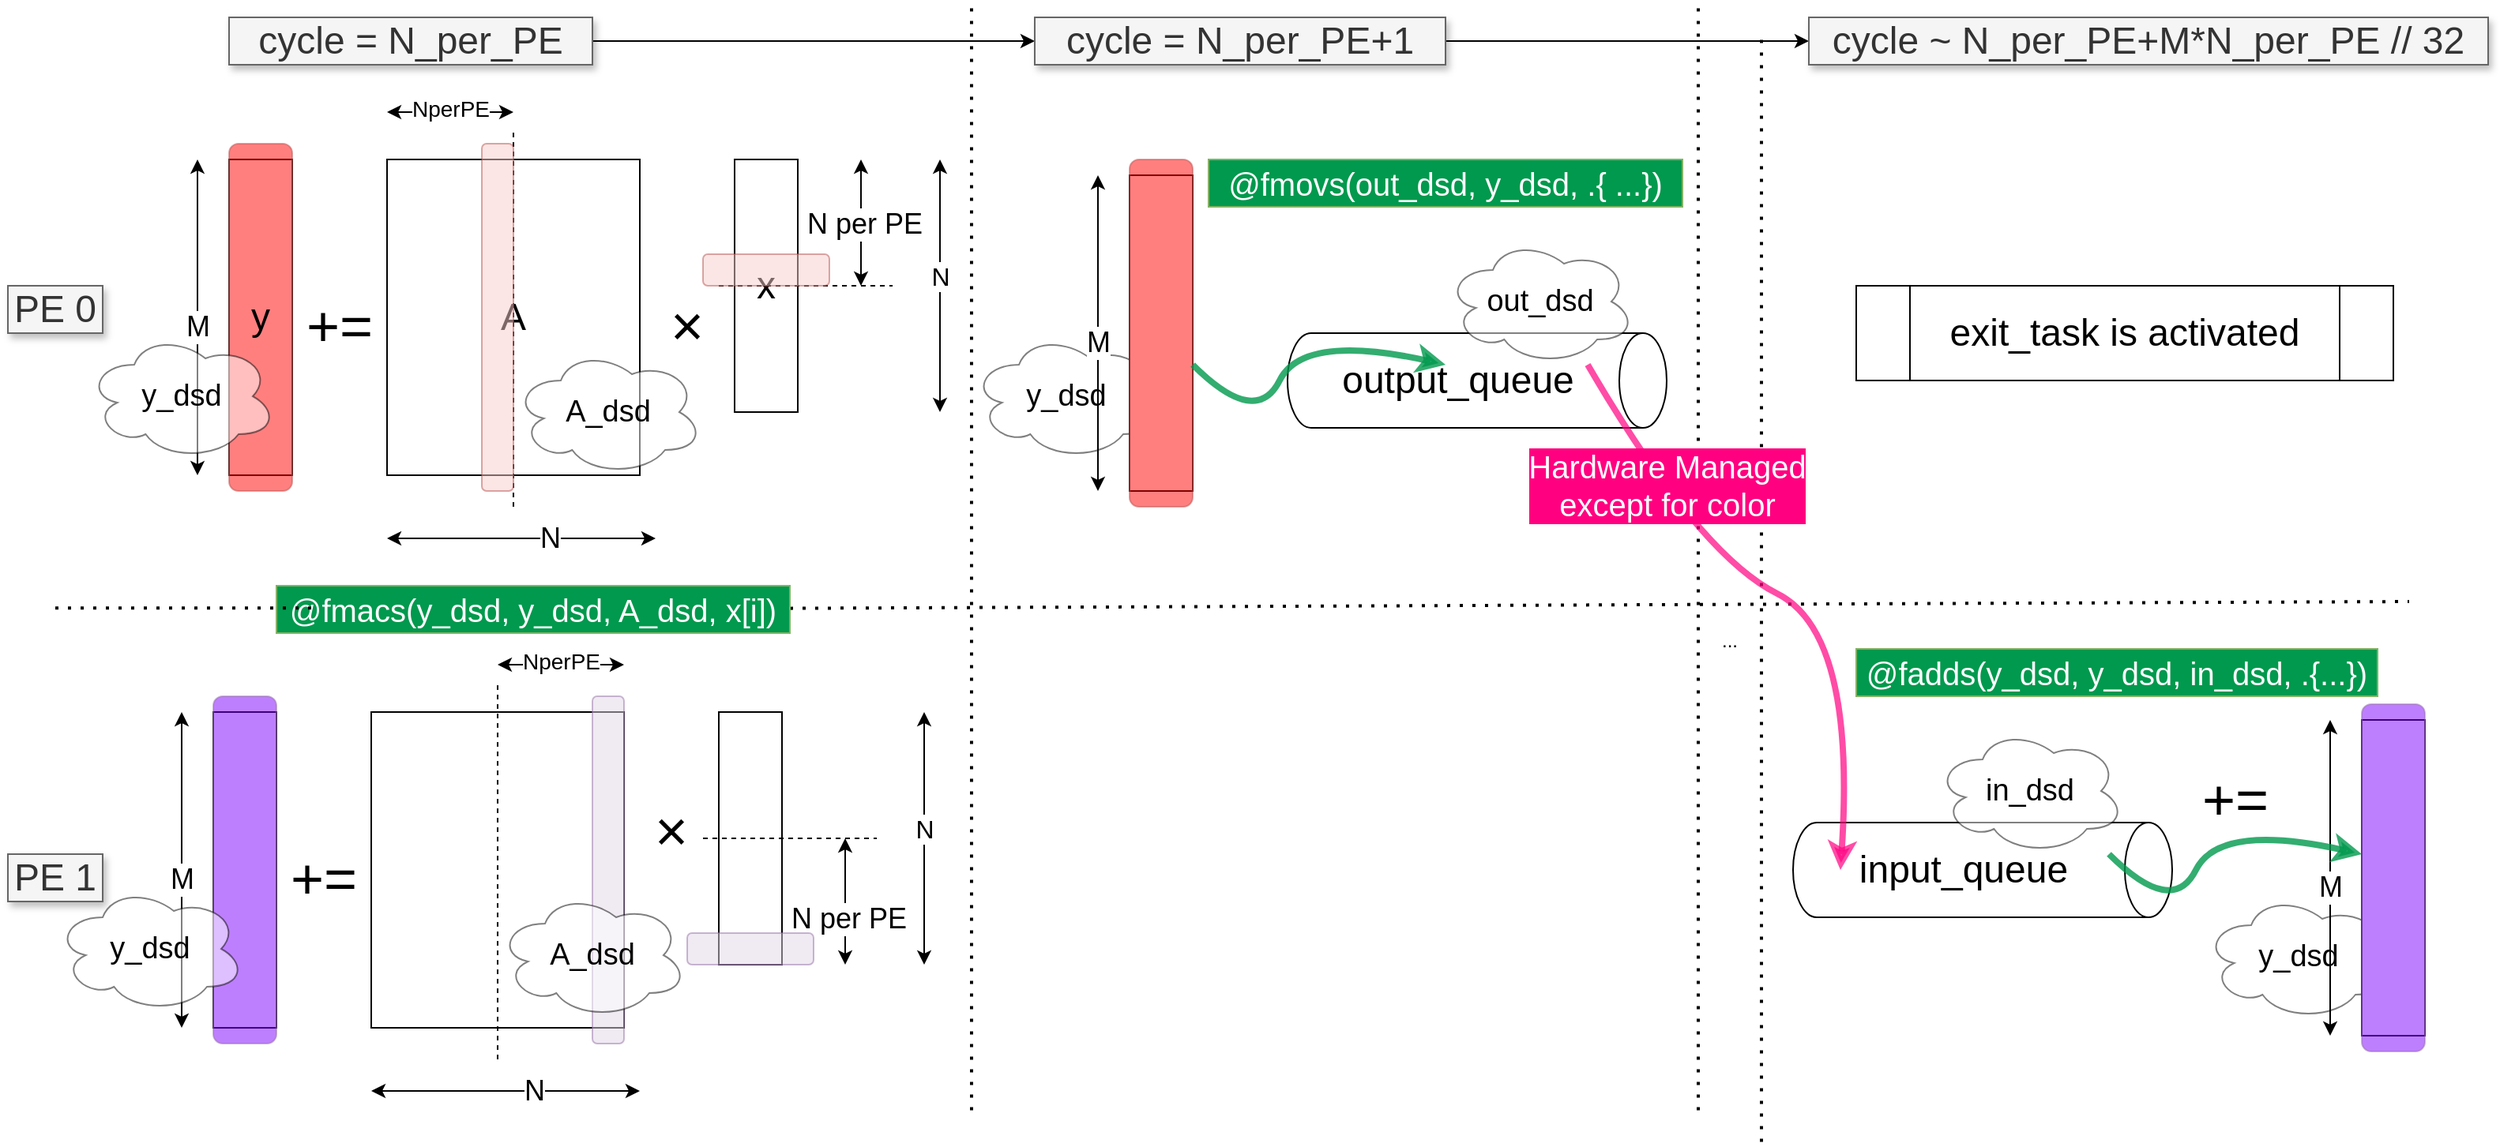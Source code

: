 <mxfile scale="4" border="0">
    <diagram id="gLR4d9VoB2BjAPbA9SoB" name="ページ1">
        <mxGraphModel dx="1306" dy="966" grid="1" gridSize="10" guides="1" tooltips="1" connect="1" arrows="1" fold="1" page="1" pageScale="1" pageWidth="1654" pageHeight="1169" background="#ffffff" math="0" shadow="0">
            <root>
                <mxCell id="0"/>
                <mxCell id="1" parent="0"/>
                <mxCell id="94" style="edgeStyle=none;html=1;entryX=0;entryY=0.5;entryDx=0;entryDy=0;" parent="1" source="25" target="52" edge="1">
                    <mxGeometry relative="1" as="geometry"/>
                </mxCell>
                <mxCell id="25" value="&lt;font style=&quot;font-size: 24px;&quot;&gt;cycle = N_per_PE&lt;/font&gt;" style="text;html=1;align=center;verticalAlign=middle;whiteSpace=wrap;rounded=0;fillColor=#f5f5f5;fontColor=#333333;strokeColor=#666666;shadow=1;" parent="1" vertex="1">
                    <mxGeometry x="150" y="30" width="230" height="30" as="geometry"/>
                </mxCell>
                <mxCell id="26" value="" style="group" parent="1" vertex="1" connectable="0">
                    <mxGeometry x="120" y="440" width="470" height="270" as="geometry"/>
                </mxCell>
                <mxCell id="3" value="" style="rounded=0;whiteSpace=wrap;html=1;" parent="26" vertex="1">
                    <mxGeometry x="20" y="30" width="40" height="200" as="geometry"/>
                </mxCell>
                <mxCell id="4" value="" style="rounded=0;whiteSpace=wrap;html=1;" parent="26" vertex="1">
                    <mxGeometry x="120" y="30" width="160" height="200" as="geometry"/>
                </mxCell>
                <mxCell id="5" value="" style="rounded=0;whiteSpace=wrap;html=1;" parent="26" vertex="1">
                    <mxGeometry x="340" y="30" width="40" height="160" as="geometry"/>
                </mxCell>
                <mxCell id="6" value="&lt;font style=&quot;font-size: 36px;&quot;&gt;+=&lt;/font&gt;" style="text;html=1;align=center;verticalAlign=middle;whiteSpace=wrap;rounded=0;" parent="26" vertex="1">
                    <mxGeometry x="60" y="120" width="60" height="30" as="geometry"/>
                </mxCell>
                <mxCell id="7" value="&lt;span style=&quot;font-size: 36px;&quot;&gt;×&lt;/span&gt;" style="text;html=1;align=center;verticalAlign=middle;whiteSpace=wrap;rounded=0;" parent="26" vertex="1">
                    <mxGeometry x="280" y="90" width="60" height="30" as="geometry"/>
                </mxCell>
                <mxCell id="8" value="" style="endArrow=classic;startArrow=classic;html=1;" parent="26" edge="1">
                    <mxGeometry width="50" height="50" relative="1" as="geometry">
                        <mxPoint y="230" as="sourcePoint"/>
                        <mxPoint y="30" as="targetPoint"/>
                    </mxGeometry>
                </mxCell>
                <mxCell id="10" value="&lt;font style=&quot;font-size: 18px;&quot;&gt;M&lt;/font&gt;" style="edgeLabel;html=1;align=center;verticalAlign=middle;resizable=0;points=[];" parent="8" vertex="1" connectable="0">
                    <mxGeometry x="-0.056" relative="1" as="geometry">
                        <mxPoint as="offset"/>
                    </mxGeometry>
                </mxCell>
                <mxCell id="11" value="" style="endArrow=classic;startArrow=classic;html=1;" parent="26" edge="1">
                    <mxGeometry width="50" height="50" relative="1" as="geometry">
                        <mxPoint x="120" y="270" as="sourcePoint"/>
                        <mxPoint x="290" y="270" as="targetPoint"/>
                    </mxGeometry>
                </mxCell>
                <mxCell id="12" value="&lt;font style=&quot;font-size: 18px;&quot;&gt;N&lt;/font&gt;" style="edgeLabel;html=1;align=center;verticalAlign=middle;resizable=0;points=[];" parent="11" vertex="1" connectable="0">
                    <mxGeometry x="0.212" relative="1" as="geometry">
                        <mxPoint as="offset"/>
                    </mxGeometry>
                </mxCell>
                <mxCell id="13" value="" style="endArrow=none;dashed=1;html=1;" parent="26" edge="1">
                    <mxGeometry width="50" height="50" relative="1" as="geometry">
                        <mxPoint x="200" y="250" as="sourcePoint"/>
                        <mxPoint x="200" y="10" as="targetPoint"/>
                    </mxGeometry>
                </mxCell>
                <mxCell id="16" value="" style="endArrow=classic;startArrow=classic;html=1;" parent="26" edge="1">
                    <mxGeometry width="50" height="50" relative="1" as="geometry">
                        <mxPoint x="470" y="190" as="sourcePoint"/>
                        <mxPoint x="470" y="30" as="targetPoint"/>
                    </mxGeometry>
                </mxCell>
                <mxCell id="17" value="&lt;font size=&quot;3&quot;&gt;N&lt;/font&gt;" style="edgeLabel;html=1;align=center;verticalAlign=middle;resizable=0;points=[];" parent="16" vertex="1" connectable="0">
                    <mxGeometry x="0.083" relative="1" as="geometry">
                        <mxPoint as="offset"/>
                    </mxGeometry>
                </mxCell>
                <mxCell id="18" value="" style="endArrow=classic;startArrow=classic;html=1;" parent="26" edge="1">
                    <mxGeometry width="50" height="50" relative="1" as="geometry">
                        <mxPoint x="420" y="190" as="sourcePoint"/>
                        <mxPoint x="420" y="110" as="targetPoint"/>
                    </mxGeometry>
                </mxCell>
                <mxCell id="19" value="&lt;font style=&quot;font-size: 18px;&quot;&gt;N per PE&lt;/font&gt;" style="edgeLabel;html=1;align=center;verticalAlign=middle;resizable=0;points=[];" parent="18" vertex="1" connectable="0">
                    <mxGeometry x="-0.009" y="-2" relative="1" as="geometry">
                        <mxPoint y="10" as="offset"/>
                    </mxGeometry>
                </mxCell>
                <mxCell id="20" value="" style="rounded=1;whiteSpace=wrap;html=1;opacity=50;fillColor=#e1d5e7;strokeColor=#9673a6;" parent="26" vertex="1">
                    <mxGeometry x="260" y="20" width="20" height="220" as="geometry"/>
                </mxCell>
                <mxCell id="21" value="" style="endArrow=none;dashed=1;html=1;" parent="26" edge="1">
                    <mxGeometry width="50" height="50" relative="1" as="geometry">
                        <mxPoint x="330" y="110" as="sourcePoint"/>
                        <mxPoint x="440" y="110" as="targetPoint"/>
                    </mxGeometry>
                </mxCell>
                <mxCell id="22" value="" style="rounded=1;whiteSpace=wrap;html=1;opacity=50;fillColor=#e1d5e7;strokeColor=#9673a6;" parent="26" vertex="1">
                    <mxGeometry x="320" y="170" width="80" height="20" as="geometry"/>
                </mxCell>
                <mxCell id="24" value="" style="rounded=1;whiteSpace=wrap;html=1;opacity=50;fillColor=#7F00FF;strokeColor=#9673a6;" parent="26" vertex="1">
                    <mxGeometry x="20" y="20" width="40" height="220" as="geometry"/>
                </mxCell>
                <mxCell id="112" value="&lt;font style=&quot;font-size: 19px;&quot;&gt;A_dsd&lt;/font&gt;" style="ellipse;shape=cloud;whiteSpace=wrap;html=1;opacity=50;" parent="26" vertex="1">
                    <mxGeometry x="200" y="144" width="120" height="80" as="geometry"/>
                </mxCell>
                <mxCell id="27" value="" style="endArrow=none;dashed=1;html=1;dashPattern=1 3;strokeWidth=2;" parent="1" edge="1">
                    <mxGeometry width="50" height="50" relative="1" as="geometry">
                        <mxPoint x="620" y="722.222" as="sourcePoint"/>
                        <mxPoint x="620" y="20" as="targetPoint"/>
                    </mxGeometry>
                </mxCell>
                <mxCell id="28" value="&lt;font style=&quot;font-size: 24px;&quot;&gt;PE 0&lt;/font&gt;" style="text;html=1;align=center;verticalAlign=middle;whiteSpace=wrap;rounded=0;fillColor=#f5f5f5;fontColor=#333333;strokeColor=#666666;shadow=1;" parent="1" vertex="1">
                    <mxGeometry x="10" y="200" width="60" height="30" as="geometry"/>
                </mxCell>
                <mxCell id="29" value="&lt;font style=&quot;font-size: 24px;&quot;&gt;PE 1&lt;/font&gt;" style="text;html=1;align=center;verticalAlign=middle;whiteSpace=wrap;rounded=0;fillColor=#f5f5f5;fontColor=#333333;strokeColor=#666666;shadow=1;" parent="1" vertex="1">
                    <mxGeometry x="10" y="560" width="60" height="30" as="geometry"/>
                </mxCell>
                <mxCell id="30" value="" style="group" parent="1" vertex="1" connectable="0">
                    <mxGeometry x="130" y="90" width="470" height="290" as="geometry"/>
                </mxCell>
                <mxCell id="31" value="" style="rounded=0;whiteSpace=wrap;html=1;" parent="30" vertex="1">
                    <mxGeometry x="20" y="30" width="40" height="200" as="geometry"/>
                </mxCell>
                <mxCell id="32" value="&lt;font style=&quot;font-size: 24px;&quot;&gt;A&lt;/font&gt;" style="rounded=0;whiteSpace=wrap;html=1;" parent="30" vertex="1">
                    <mxGeometry x="120" y="30" width="160" height="200" as="geometry"/>
                </mxCell>
                <mxCell id="33" value="&lt;font style=&quot;font-size: 24px;&quot;&gt;x&lt;/font&gt;" style="rounded=0;whiteSpace=wrap;html=1;" parent="30" vertex="1">
                    <mxGeometry x="340" y="30" width="40" height="160" as="geometry"/>
                </mxCell>
                <mxCell id="34" value="&lt;font style=&quot;font-size: 36px;&quot;&gt;+=&lt;/font&gt;" style="text;html=1;align=center;verticalAlign=middle;whiteSpace=wrap;rounded=0;" parent="30" vertex="1">
                    <mxGeometry x="60" y="120" width="60" height="30" as="geometry"/>
                </mxCell>
                <mxCell id="35" value="&lt;span style=&quot;font-size: 36px;&quot;&gt;×&lt;/span&gt;" style="text;html=1;align=center;verticalAlign=middle;whiteSpace=wrap;rounded=0;" parent="30" vertex="1">
                    <mxGeometry x="280" y="120" width="60" height="30" as="geometry"/>
                </mxCell>
                <mxCell id="36" value="" style="endArrow=classic;startArrow=classic;html=1;" parent="30" edge="1">
                    <mxGeometry width="50" height="50" relative="1" as="geometry">
                        <mxPoint y="230" as="sourcePoint"/>
                        <mxPoint y="30" as="targetPoint"/>
                    </mxGeometry>
                </mxCell>
                <mxCell id="37" value="&lt;font style=&quot;font-size: 18px;&quot;&gt;M&lt;/font&gt;" style="edgeLabel;html=1;align=center;verticalAlign=middle;resizable=0;points=[];" parent="36" vertex="1" connectable="0">
                    <mxGeometry x="-0.056" relative="1" as="geometry">
                        <mxPoint as="offset"/>
                    </mxGeometry>
                </mxCell>
                <mxCell id="38" value="" style="endArrow=classic;startArrow=classic;html=1;" parent="30" edge="1">
                    <mxGeometry width="50" height="50" relative="1" as="geometry">
                        <mxPoint x="120" y="270" as="sourcePoint"/>
                        <mxPoint x="290" y="270" as="targetPoint"/>
                    </mxGeometry>
                </mxCell>
                <mxCell id="39" value="&lt;font style=&quot;font-size: 18px;&quot;&gt;N&lt;/font&gt;" style="edgeLabel;html=1;align=center;verticalAlign=middle;resizable=0;points=[];" parent="38" vertex="1" connectable="0">
                    <mxGeometry x="0.212" relative="1" as="geometry">
                        <mxPoint as="offset"/>
                    </mxGeometry>
                </mxCell>
                <mxCell id="40" value="" style="endArrow=none;dashed=1;html=1;" parent="30" edge="1">
                    <mxGeometry width="50" height="50" relative="1" as="geometry">
                        <mxPoint x="200" y="250" as="sourcePoint"/>
                        <mxPoint x="200" y="10" as="targetPoint"/>
                    </mxGeometry>
                </mxCell>
                <mxCell id="41" value="" style="endArrow=classic;startArrow=classic;html=1;" parent="30" edge="1">
                    <mxGeometry width="50" height="50" relative="1" as="geometry">
                        <mxPoint x="120" as="sourcePoint"/>
                        <mxPoint x="200" as="targetPoint"/>
                    </mxGeometry>
                </mxCell>
                <mxCell id="42" value="&lt;font style=&quot;font-size: 14px;&quot;&gt;NperPE&lt;/font&gt;" style="edgeLabel;html=1;align=center;verticalAlign=middle;resizable=0;points=[];" parent="41" vertex="1" connectable="0">
                    <mxGeometry x="0.325" y="2" relative="1" as="geometry">
                        <mxPoint x="-13" as="offset"/>
                    </mxGeometry>
                </mxCell>
                <mxCell id="43" value="" style="endArrow=classic;startArrow=classic;html=1;" parent="30" edge="1">
                    <mxGeometry width="50" height="50" relative="1" as="geometry">
                        <mxPoint x="470" y="190" as="sourcePoint"/>
                        <mxPoint x="470" y="30" as="targetPoint"/>
                    </mxGeometry>
                </mxCell>
                <mxCell id="44" value="&lt;font size=&quot;3&quot;&gt;N&lt;/font&gt;" style="edgeLabel;html=1;align=center;verticalAlign=middle;resizable=0;points=[];" parent="43" vertex="1" connectable="0">
                    <mxGeometry x="0.083" relative="1" as="geometry">
                        <mxPoint as="offset"/>
                    </mxGeometry>
                </mxCell>
                <mxCell id="45" value="" style="endArrow=classic;startArrow=classic;html=1;" parent="30" edge="1">
                    <mxGeometry width="50" height="50" relative="1" as="geometry">
                        <mxPoint x="420" y="110" as="sourcePoint"/>
                        <mxPoint x="420" y="30" as="targetPoint"/>
                    </mxGeometry>
                </mxCell>
                <mxCell id="46" value="&lt;font style=&quot;font-size: 18px;&quot;&gt;N per PE&lt;/font&gt;" style="edgeLabel;html=1;align=center;verticalAlign=middle;resizable=0;points=[];" parent="45" vertex="1" connectable="0">
                    <mxGeometry x="-0.009" y="-2" relative="1" as="geometry">
                        <mxPoint as="offset"/>
                    </mxGeometry>
                </mxCell>
                <mxCell id="47" value="" style="rounded=1;whiteSpace=wrap;html=1;opacity=50;fillColor=#f8cecc;strokeColor=#b85450;" parent="30" vertex="1">
                    <mxGeometry x="180" y="20" width="20" height="220" as="geometry"/>
                </mxCell>
                <mxCell id="48" value="" style="endArrow=none;dashed=1;html=1;" parent="30" edge="1">
                    <mxGeometry width="50" height="50" relative="1" as="geometry">
                        <mxPoint x="330" y="110" as="sourcePoint"/>
                        <mxPoint x="440" y="110" as="targetPoint"/>
                    </mxGeometry>
                </mxCell>
                <mxCell id="49" value="" style="rounded=1;whiteSpace=wrap;html=1;opacity=50;fillColor=#f8cecc;strokeColor=#b85450;" parent="30" vertex="1">
                    <mxGeometry x="320" y="90" width="80" height="20" as="geometry"/>
                </mxCell>
                <mxCell id="50" value="&lt;font style=&quot;font-size: 24px;&quot;&gt;y&lt;/font&gt;" style="rounded=1;whiteSpace=wrap;html=1;opacity=50;fillColor=#FF0000;strokeColor=#b85450;" parent="30" vertex="1">
                    <mxGeometry x="20" y="20" width="40" height="220" as="geometry"/>
                </mxCell>
                <mxCell id="106" value="&lt;font style=&quot;font-size: 19px;&quot;&gt;A_dsd&lt;/font&gt;" style="ellipse;shape=cloud;whiteSpace=wrap;html=1;opacity=50;" parent="30" vertex="1">
                    <mxGeometry x="200" y="150" width="120" height="80" as="geometry"/>
                </mxCell>
                <mxCell id="14" value="" style="endArrow=classic;startArrow=classic;html=1;" parent="1" edge="1">
                    <mxGeometry width="50" height="50" relative="1" as="geometry">
                        <mxPoint x="320" y="440" as="sourcePoint"/>
                        <mxPoint x="400" y="440" as="targetPoint"/>
                    </mxGeometry>
                </mxCell>
                <mxCell id="15" value="&lt;font style=&quot;font-size: 14px;&quot;&gt;NperPE&lt;/font&gt;" style="edgeLabel;html=1;align=center;verticalAlign=middle;resizable=0;points=[];" parent="14" vertex="1" connectable="0">
                    <mxGeometry x="0.325" y="2" relative="1" as="geometry">
                        <mxPoint x="-13" as="offset"/>
                    </mxGeometry>
                </mxCell>
                <mxCell id="126" style="edgeStyle=none;html=1;" edge="1" parent="1" source="52" target="125">
                    <mxGeometry relative="1" as="geometry"/>
                </mxCell>
                <mxCell id="52" value="&lt;font style=&quot;font-size: 24px;&quot;&gt;cycle = N_per_PE+1&lt;/font&gt;" style="text;html=1;align=center;verticalAlign=middle;whiteSpace=wrap;rounded=0;shadow=1;fillColor=#f5f5f5;fontColor=#333333;strokeColor=#666666;" parent="1" vertex="1">
                    <mxGeometry x="660" y="30" width="260" height="30" as="geometry"/>
                </mxCell>
                <mxCell id="99" value="" style="endArrow=none;dashed=1;html=1;dashPattern=1 3;strokeWidth=2;" parent="1" source="100" edge="1">
                    <mxGeometry width="50" height="50" relative="1" as="geometry">
                        <mxPoint x="10" y="402" as="sourcePoint"/>
                        <mxPoint x="1530" y="400" as="targetPoint"/>
                    </mxGeometry>
                </mxCell>
                <mxCell id="100" value="@fmacs(y_dsd, y_dsd, A_dsd, x[i])" style="text;html=1;align=center;verticalAlign=middle;whiteSpace=wrap;rounded=0;fillColor=#00994D;strokeColor=#82b366;fontColor=#FFFFFF;fontSize=20;" parent="1" vertex="1">
                    <mxGeometry x="180" y="390" width="325" height="30" as="geometry"/>
                </mxCell>
                <mxCell id="102" value="" style="endArrow=none;dashed=1;html=1;dashPattern=1 3;strokeWidth=2;" parent="1" edge="1">
                    <mxGeometry width="50" height="50" relative="1" as="geometry">
                        <mxPoint x="40" y="404.09" as="sourcePoint"/>
                        <mxPoint x="205" y="404.09" as="targetPoint"/>
                    </mxGeometry>
                </mxCell>
                <mxCell id="103" value="&lt;font style=&quot;font-size: 19px;&quot;&gt;y_dsd&lt;/font&gt;" style="ellipse;shape=cloud;whiteSpace=wrap;html=1;opacity=50;" parent="1" vertex="1">
                    <mxGeometry x="60" y="230" width="120" height="80" as="geometry"/>
                </mxCell>
                <mxCell id="114" value="&lt;font style=&quot;font-size: 19px;&quot;&gt;y_dsd&lt;/font&gt;" style="ellipse;shape=cloud;whiteSpace=wrap;html=1;opacity=50;" parent="1" vertex="1">
                    <mxGeometry x="40" y="580" width="120" height="80" as="geometry"/>
                </mxCell>
                <mxCell id="115" value="&lt;font style=&quot;font-size: 19px;&quot;&gt;y_dsd&lt;/font&gt;" style="ellipse;shape=cloud;whiteSpace=wrap;html=1;opacity=50;" parent="1" vertex="1">
                    <mxGeometry x="1400" y="585" width="120" height="80" as="geometry"/>
                </mxCell>
                <mxCell id="120" value="" style="endArrow=none;dashed=1;html=1;dashPattern=1 3;strokeWidth=2;" edge="1" parent="1">
                    <mxGeometry width="50" height="50" relative="1" as="geometry">
                        <mxPoint x="1080" y="722.222" as="sourcePoint"/>
                        <mxPoint x="1080" y="20" as="targetPoint"/>
                    </mxGeometry>
                </mxCell>
                <mxCell id="121" value="" style="endArrow=none;dashed=1;html=1;dashPattern=1 3;strokeWidth=2;" edge="1" parent="1">
                    <mxGeometry width="50" height="50" relative="1" as="geometry">
                        <mxPoint x="1120" y="742.222" as="sourcePoint"/>
                        <mxPoint x="1120" y="40" as="targetPoint"/>
                    </mxGeometry>
                </mxCell>
                <mxCell id="122" value="..." style="text;html=1;align=center;verticalAlign=middle;whiteSpace=wrap;rounded=0;" vertex="1" parent="1">
                    <mxGeometry x="1070" y="410" width="60" height="30" as="geometry"/>
                </mxCell>
                <mxCell id="124" value="" style="group" vertex="1" connectable="0" parent="1">
                    <mxGeometry x="620" y="120" width="450" height="220" as="geometry"/>
                </mxCell>
                <mxCell id="107" value="&lt;font style=&quot;font-size: 19px;&quot;&gt;y_dsd&lt;/font&gt;" style="ellipse;shape=cloud;whiteSpace=wrap;html=1;opacity=50;" parent="124" vertex="1">
                    <mxGeometry y="110" width="120" height="80" as="geometry"/>
                </mxCell>
                <mxCell id="54" value="" style="rounded=0;whiteSpace=wrap;html=1;" parent="124" vertex="1">
                    <mxGeometry x="100" y="10" width="40" height="200" as="geometry"/>
                </mxCell>
                <mxCell id="59" value="" style="endArrow=classic;startArrow=classic;html=1;" parent="124" edge="1">
                    <mxGeometry width="50" height="50" relative="1" as="geometry">
                        <mxPoint x="80" y="210" as="sourcePoint"/>
                        <mxPoint x="80" y="10" as="targetPoint"/>
                    </mxGeometry>
                </mxCell>
                <mxCell id="60" value="&lt;font style=&quot;font-size: 18px;&quot;&gt;M&lt;/font&gt;" style="edgeLabel;html=1;align=center;verticalAlign=middle;resizable=0;points=[];" parent="59" vertex="1" connectable="0">
                    <mxGeometry x="-0.056" relative="1" as="geometry">
                        <mxPoint as="offset"/>
                    </mxGeometry>
                </mxCell>
                <mxCell id="73" value="" style="rounded=1;whiteSpace=wrap;html=1;opacity=50;fillColor=#FF0000;strokeColor=#b85450;" parent="124" vertex="1">
                    <mxGeometry x="100" width="40" height="220" as="geometry"/>
                </mxCell>
                <mxCell id="116" value="&lt;font style=&quot;font-size: 24px;&quot;&gt;output_queue&lt;/font&gt;" style="shape=cylinder3;whiteSpace=wrap;html=1;boundedLbl=1;backgroundOutline=1;size=15;direction=south;" vertex="1" parent="124">
                    <mxGeometry x="200" y="110" width="240" height="60" as="geometry"/>
                </mxCell>
                <mxCell id="117" value="&lt;font style=&quot;font-size: 19px;&quot;&gt;out_dsd&lt;/font&gt;" style="ellipse;shape=cloud;whiteSpace=wrap;html=1;opacity=50;" vertex="1" parent="124">
                    <mxGeometry x="300" y="50" width="120" height="80" as="geometry"/>
                </mxCell>
                <mxCell id="118" value="" style="curved=1;endArrow=classic;html=1;strokeColor=#00994D;strokeWidth=4;opacity=80;" edge="1" parent="124" source="73">
                    <mxGeometry width="50" height="50" relative="1" as="geometry">
                        <mxPoint x="10" y="300" as="sourcePoint"/>
                        <mxPoint x="300" y="130" as="targetPoint"/>
                        <Array as="points">
                            <mxPoint x="180" y="170"/>
                            <mxPoint x="210" y="110"/>
                        </Array>
                    </mxGeometry>
                </mxCell>
                <mxCell id="123" value="@fmovs(out_dsd, y_dsd, .{ ...})" style="text;html=1;align=center;verticalAlign=middle;whiteSpace=wrap;rounded=0;fillColor=#00994D;strokeColor=#82b366;fontColor=#FFFFFF;fontSize=20;" vertex="1" parent="124">
                    <mxGeometry x="150" width="300" height="30" as="geometry"/>
                </mxCell>
                <mxCell id="125" value="&lt;font style=&quot;font-size: 24px;&quot;&gt;cycle ~ N_per_PE+M*N_per_PE // 32&lt;/font&gt;" style="text;html=1;align=center;verticalAlign=middle;whiteSpace=wrap;rounded=0;shadow=1;fillColor=#f5f5f5;fontColor=#333333;strokeColor=#666666;" vertex="1" parent="1">
                    <mxGeometry x="1150" y="30" width="430" height="30" as="geometry"/>
                </mxCell>
                <mxCell id="75" value="" style="rounded=0;whiteSpace=wrap;html=1;" parent="1" vertex="1">
                    <mxGeometry x="1500" y="475" width="40" height="200" as="geometry"/>
                </mxCell>
                <mxCell id="80" value="" style="endArrow=classic;startArrow=classic;html=1;" parent="1" edge="1">
                    <mxGeometry width="50" height="50" relative="1" as="geometry">
                        <mxPoint x="1480" y="675" as="sourcePoint"/>
                        <mxPoint x="1480" y="475" as="targetPoint"/>
                    </mxGeometry>
                </mxCell>
                <mxCell id="81" value="&lt;font style=&quot;font-size: 18px;&quot;&gt;M&lt;/font&gt;" style="edgeLabel;html=1;align=center;verticalAlign=middle;resizable=0;points=[];" parent="80" vertex="1" connectable="0">
                    <mxGeometry x="-0.056" relative="1" as="geometry">
                        <mxPoint as="offset"/>
                    </mxGeometry>
                </mxCell>
                <mxCell id="92" value="" style="rounded=1;whiteSpace=wrap;html=1;opacity=50;fillColor=#7F00FF;strokeColor=#9673a6;" parent="1" vertex="1">
                    <mxGeometry x="1500" y="465" width="40" height="220" as="geometry"/>
                </mxCell>
                <mxCell id="127" value="&lt;font style=&quot;font-size: 24px;&quot;&gt;input_queue&lt;/font&gt;" style="shape=cylinder3;whiteSpace=wrap;html=1;boundedLbl=1;backgroundOutline=1;size=15;direction=south;" vertex="1" parent="1">
                    <mxGeometry x="1140" y="540" width="240" height="60" as="geometry"/>
                </mxCell>
                <mxCell id="128" value="&lt;font style=&quot;font-size: 19px;&quot;&gt;in_dsd&lt;/font&gt;" style="ellipse;shape=cloud;whiteSpace=wrap;html=1;opacity=50;" vertex="1" parent="1">
                    <mxGeometry x="1230" y="480" width="120" height="80" as="geometry"/>
                </mxCell>
                <mxCell id="129" value="" style="curved=1;endArrow=classic;html=1;entryX=0.5;entryY=0.875;entryDx=0;entryDy=0;entryPerimeter=0;strokeWidth=4;strokeColor=#FF0080;opacity=70;" edge="1" parent="1" target="127">
                    <mxGeometry width="50" height="50" relative="1" as="geometry">
                        <mxPoint x="1010" y="250" as="sourcePoint"/>
                        <mxPoint x="1240" y="360" as="targetPoint"/>
                        <Array as="points">
                            <mxPoint x="1080" y="370"/>
                            <mxPoint x="1180" y="420"/>
                        </Array>
                    </mxGeometry>
                </mxCell>
                <mxCell id="130" value="&lt;font style=&quot;color: rgb(255, 255, 255);&quot;&gt;Hardware Managed&lt;/font&gt;&lt;div&gt;&lt;font style=&quot;color: rgb(255, 255, 255);&quot;&gt;except for color&lt;/font&gt;&lt;/div&gt;" style="edgeLabel;html=1;align=center;verticalAlign=middle;resizable=0;points=[];fontSize=20;labelBackgroundColor=#FF0080;fontColor=#FFFFFF;" vertex="1" connectable="0" parent="129">
                    <mxGeometry x="-0.557" y="4" relative="1" as="geometry">
                        <mxPoint x="1" y="1" as="offset"/>
                    </mxGeometry>
                </mxCell>
                <mxCell id="133" value="" style="curved=1;endArrow=classic;html=1;strokeColor=#00994D;strokeWidth=4;opacity=80;" edge="1" parent="1">
                    <mxGeometry width="50" height="50" relative="1" as="geometry">
                        <mxPoint x="1340" y="560" as="sourcePoint"/>
                        <mxPoint x="1500" y="560" as="targetPoint"/>
                        <Array as="points">
                            <mxPoint x="1380" y="600"/>
                            <mxPoint x="1410" y="540"/>
                        </Array>
                    </mxGeometry>
                </mxCell>
                <mxCell id="134" value="&lt;font style=&quot;font-size: 36px;&quot;&gt;+=&lt;/font&gt;" style="text;html=1;align=center;verticalAlign=middle;whiteSpace=wrap;rounded=0;" vertex="1" parent="1">
                    <mxGeometry x="1390" y="510" width="60" height="30" as="geometry"/>
                </mxCell>
                <mxCell id="135" value="@fadds(y_dsd, y_dsd, in_dsd, .{...})" style="text;html=1;align=center;verticalAlign=middle;whiteSpace=wrap;rounded=0;fillColor=#00994D;strokeColor=#82b366;fontColor=#FFFFFF;fontSize=20;" vertex="1" parent="1">
                    <mxGeometry x="1180" y="430" width="330" height="30" as="geometry"/>
                </mxCell>
                <mxCell id="137" value="&lt;font style=&quot;font-size: 24px;&quot;&gt;exit_task is activated&lt;/font&gt;" style="shape=process;whiteSpace=wrap;html=1;backgroundOutline=1;" vertex="1" parent="1">
                    <mxGeometry x="1180" y="200" width="340" height="60" as="geometry"/>
                </mxCell>
            </root>
        </mxGraphModel>
    </diagram>
</mxfile>